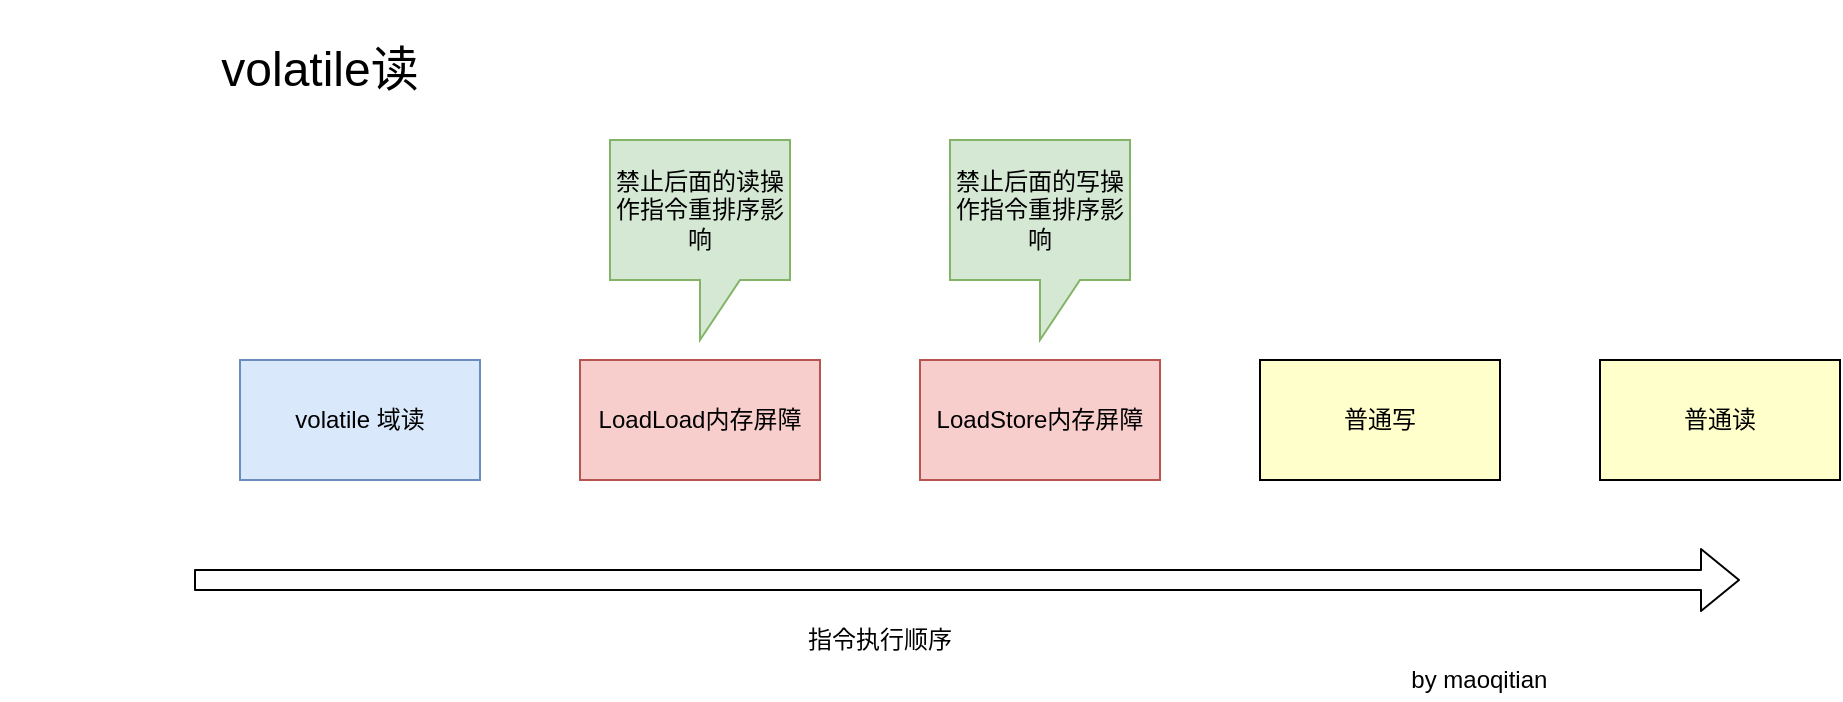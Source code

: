 <mxfile version="13.8.5"><diagram id="C90jYfeOHvrcOcg2pFqK" name="Page-2"><mxGraphModel dx="1186" dy="689" grid="1" gridSize="10" guides="1" tooltips="1" connect="1" arrows="1" fold="1" page="1" pageScale="1" pageWidth="827" pageHeight="1169" background="#FFFFFF" math="0" shadow="0"><root><mxCell id="PfyzTATz3_L6AJq3f3pR-0"/><mxCell id="PfyzTATz3_L6AJq3f3pR-1" parent="PfyzTATz3_L6AJq3f3pR-0"/><mxCell id="YbZamOXzHmKTOWMwrLq4-0" value="普通读" style="rounded=0;whiteSpace=wrap;html=1;fillColor=#FFFFCC;" parent="PfyzTATz3_L6AJq3f3pR-1" vertex="1"><mxGeometry x="840" y="220" width="120" height="60" as="geometry"/></mxCell><mxCell id="YbZamOXzHmKTOWMwrLq4-1" value="普通写" style="rounded=0;whiteSpace=wrap;html=1;fillColor=#FFFFCC;" parent="PfyzTATz3_L6AJq3f3pR-1" vertex="1"><mxGeometry x="670" y="220" width="120" height="60" as="geometry"/></mxCell><mxCell id="YbZamOXzHmKTOWMwrLq4-2" value="LoadLoad内存屏障" style="rounded=0;whiteSpace=wrap;html=1;fillColor=#f8cecc;strokeColor=#b85450;" parent="PfyzTATz3_L6AJq3f3pR-1" vertex="1"><mxGeometry x="330" y="220" width="120" height="60" as="geometry"/></mxCell><mxCell id="YbZamOXzHmKTOWMwrLq4-3" value="volatile 域读" style="rounded=0;whiteSpace=wrap;html=1;fillColor=#dae8fc;strokeColor=#6c8ebf;" parent="PfyzTATz3_L6AJq3f3pR-1" vertex="1"><mxGeometry x="160" y="220" width="120" height="60" as="geometry"/></mxCell><mxCell id="YbZamOXzHmKTOWMwrLq4-4" value="&lt;span&gt;LoadStore内存屏障&lt;/span&gt;" style="rounded=0;whiteSpace=wrap;html=1;fillColor=#f8cecc;strokeColor=#b85450;" parent="PfyzTATz3_L6AJq3f3pR-1" vertex="1"><mxGeometry x="500" y="220" width="120" height="60" as="geometry"/></mxCell><mxCell id="YbZamOXzHmKTOWMwrLq4-5" value="" style="shape=flexArrow;endArrow=classic;html=1;" parent="PfyzTATz3_L6AJq3f3pR-1" edge="1"><mxGeometry width="50" height="50" relative="1" as="geometry"><mxPoint x="137" y="330" as="sourcePoint"/><mxPoint x="910" y="330" as="targetPoint"/></mxGeometry></mxCell><mxCell id="YbZamOXzHmKTOWMwrLq4-6" value="指令执行顺序" style="text;html=1;strokeColor=none;fillColor=none;align=center;verticalAlign=middle;whiteSpace=wrap;rounded=0;" parent="PfyzTATz3_L6AJq3f3pR-1" vertex="1"><mxGeometry x="372" y="350" width="216" height="20" as="geometry"/></mxCell><mxCell id="YbZamOXzHmKTOWMwrLq4-7" value="禁止后面的读操作指令重排序影响" style="shape=callout;whiteSpace=wrap;html=1;perimeter=calloutPerimeter;fillColor=#d5e8d4;size=30;position=0.5;strokeColor=#82b366;" parent="PfyzTATz3_L6AJq3f3pR-1" vertex="1"><mxGeometry x="345" y="110" width="90" height="100" as="geometry"/></mxCell><mxCell id="YbZamOXzHmKTOWMwrLq4-8" value="禁止后面的写操作指令重排序影响" style="shape=callout;whiteSpace=wrap;html=1;perimeter=calloutPerimeter;fillColor=#d5e8d4;size=30;position=0.5;strokeColor=#82b366;" parent="PfyzTATz3_L6AJq3f3pR-1" vertex="1"><mxGeometry x="515" y="110" width="90" height="100" as="geometry"/></mxCell><mxCell id="YbZamOXzHmKTOWMwrLq4-9" value="&lt;font style=&quot;font-size: 24px&quot;&gt;volatile读&lt;/font&gt;" style="text;html=1;strokeColor=none;fillColor=none;align=center;verticalAlign=middle;whiteSpace=wrap;rounded=0;" parent="PfyzTATz3_L6AJq3f3pR-1" vertex="1"><mxGeometry x="40" y="40" width="320" height="70" as="geometry"/></mxCell><mxCell id="YbZamOXzHmKTOWMwrLq4-10" value="&amp;nbsp;by maoqitian" style="text;html=1;strokeColor=none;fillColor=none;align=center;verticalAlign=middle;whiteSpace=wrap;rounded=0;" parent="PfyzTATz3_L6AJq3f3pR-1" vertex="1"><mxGeometry x="670" y="370" width="216" height="20" as="geometry"/></mxCell></root></mxGraphModel></diagram></mxfile>